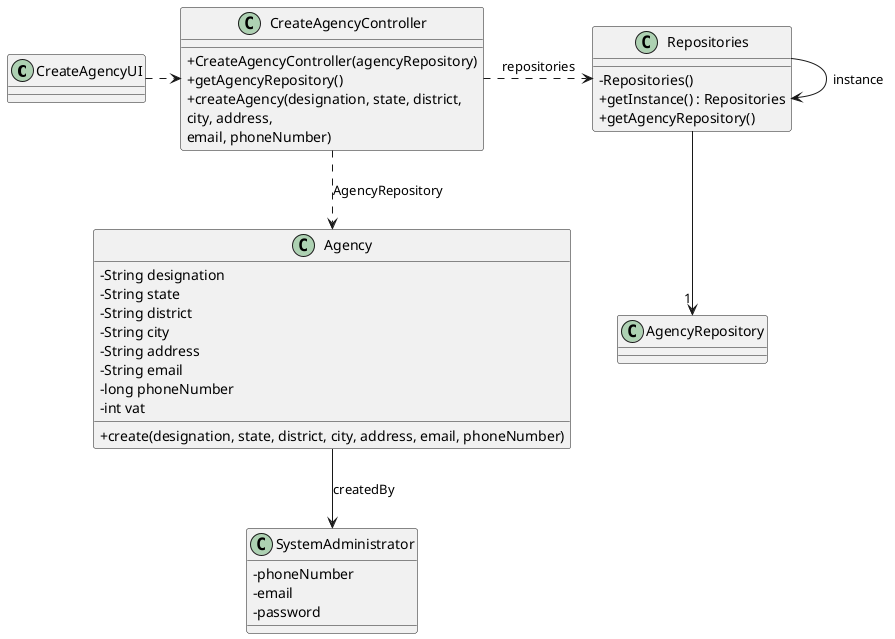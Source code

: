 @startuml

skinparam packageStyle rectangle
skinparam shadowing false
skinparam linetype polyline

skinparam classAttributeIconSize 0

class CreateAgencyUI {}

class CreateAgencyController {
    + CreateAgencyController(agencyRepository)
    + getAgencyRepository()
    + createAgency(designation, state, district,\ncity, address,\nemail, phoneNumber)

}

class AgencyRepository {}

class Agency {
    - String designation
    - String state
    - String district
    - String city
    - String address
    - String email
    - long phoneNumber
    - int vat

    + create(designation, state, district, city, address, email, phoneNumber)
}

class SystemAdministrator {
    - phoneNumber
    - email
    - password
}

class Repositories {
    - Repositories()
    + getInstance() : Repositories
    + getAgencyRepository()
}

Repositories -> Repositories : instance

CreateAgencyUI .> CreateAgencyController

CreateAgencyController .> Repositories : repositories

Repositories --> "1" AgencyRepository

CreateAgencyController ..> Agency : AgencyRepository

Agency --> SystemAdministrator : createdBy

@enduml
@startuml

skinparam packageStyle rectangle
skinparam shadowing false
skinparam linetype polyline

skinparam classAttributeIconSize 0

class CreateAgencyUI {}

class CreateAgencyController {
    + CreateAgencyController(agencyRepository)
    + getAgencyRepository()
    + createAgency(designation, state, district,\ncity, address,\nemail, phone number)

}

class AgencyRepository {}

class Agency {
    - String designation
    - String state
    - String district
    - String city
    - String address
    - String email
    - String phoneNumber

    + create(designation, state, district, city, address, email, phoneNumber)
}

class SystemAdministrator {
    - phoneNumber
    - email
    - password
}

class Repositories {
    - Repositories()
    + getInstance() : Repositories
    + getAgencyRepository()
}

Repositories -> Repositories : instance

CreateAgencyUI .> CreateAgencyController

CreateAgencyController .> Repositories : repositories

Repositories --> "1" StoreRepository

CreateAgencyController ..> Agency : AgencyRepository

Agency --> SystemAdministrator : createdBy

@enduml
